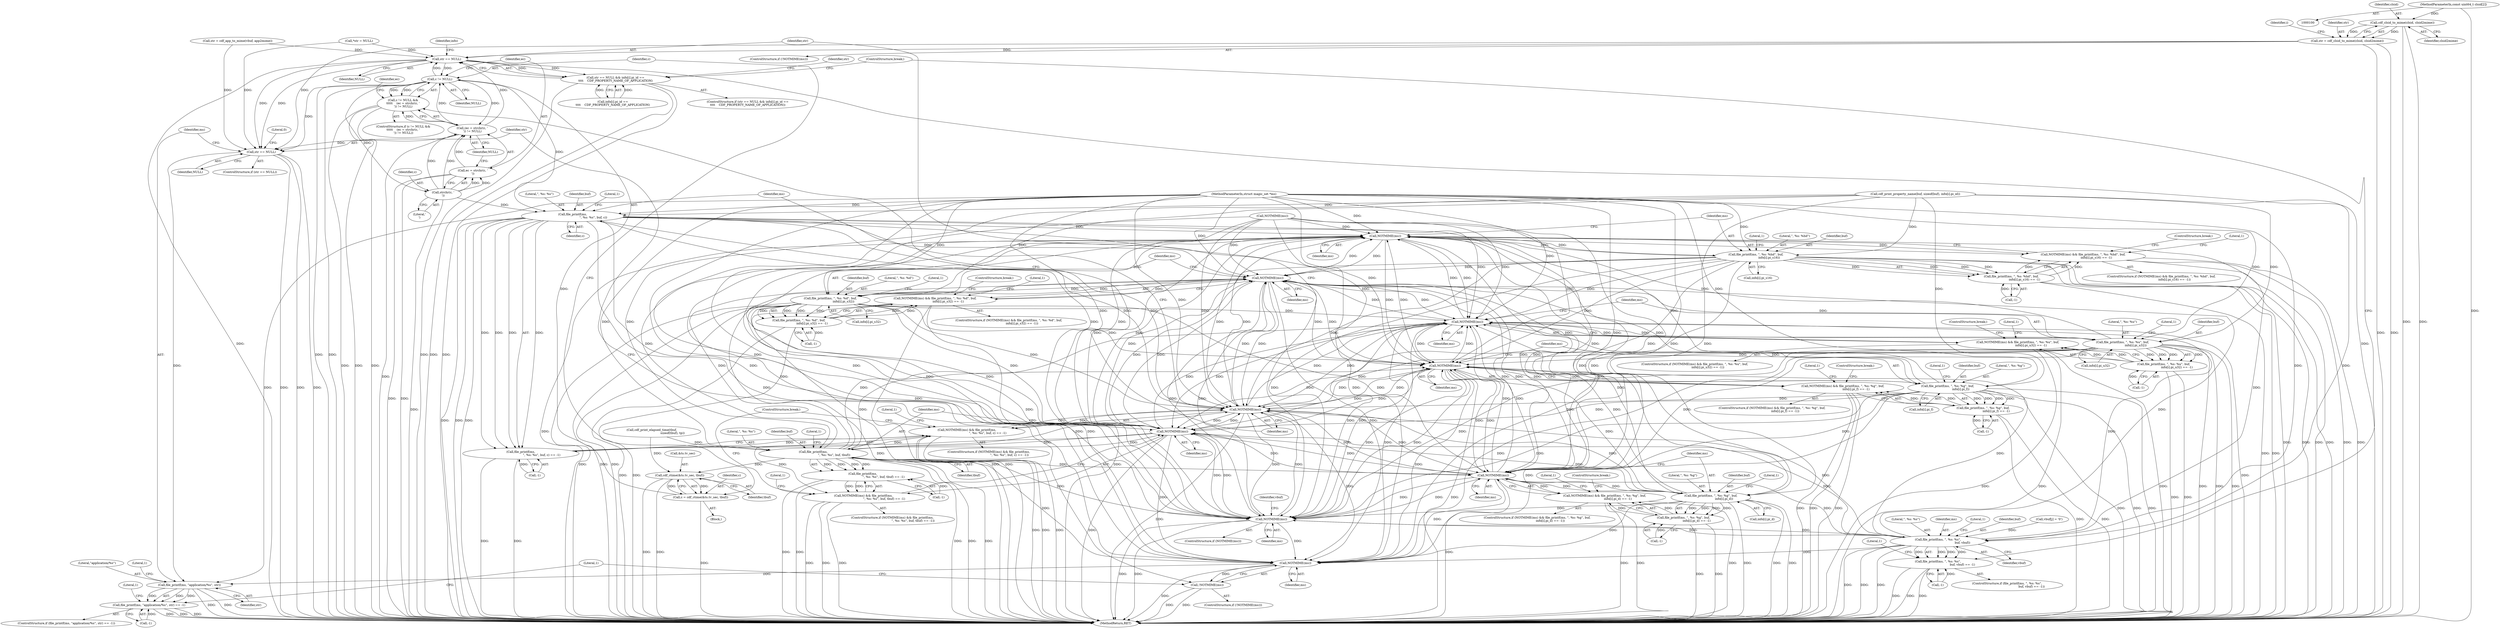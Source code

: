 digraph "0_file_6d209c1c489457397a5763bca4b28e43aac90391_0@array" {
"1000104" [label="(MethodParameterIn,const uint64_t clsid[2])"];
"1000122" [label="(Call,cdf_clsid_to_mime(clsid, clsid2mime))"];
"1000120" [label="(Call,str = cdf_clsid_to_mime(clsid, clsid2mime))"];
"1000371" [label="(Call,str == NULL)"];
"1000370" [label="(Call,str == NULL && info[i].pi_id ==\n\t\t\t\t    CDF_PROPERTY_NAME_OF_APPLICATION)"];
"1000441" [label="(Call,c != NULL)"];
"1000440" [label="(Call,c != NULL &&\n\t\t\t\t\t    (ec = strchr(c, '\n')) != NULL)"];
"1000447" [label="(Call,strchr(c, '\n'))"];
"1000444" [label="(Call,(ec = strchr(c, '\n')) != NULL)"];
"1000483" [label="(Call,str == NULL)"];
"1000490" [label="(Call,file_printf(ms, \"application/%s\", str))"];
"1000489" [label="(Call,file_printf(ms, \"application/%s\", str) == -1)"];
"1000445" [label="(Call,ec = strchr(c, '\n'))"];
"1000460" [label="(Call,file_printf(ms,\n                                            \", %s: %s\", buf, c))"];
"1000156" [label="(Call,NOTMIME(ms))"];
"1000155" [label="(Call,NOTMIME(ms) && file_printf(ms, \", %s: %hd\", buf,\n                            info[i].pi_s16) == -1)"];
"1000159" [label="(Call,file_printf(ms, \", %s: %hd\", buf,\n                            info[i].pi_s16))"];
"1000158" [label="(Call,file_printf(ms, \", %s: %hd\", buf,\n                            info[i].pi_s16) == -1)"];
"1000177" [label="(Call,NOTMIME(ms))"];
"1000176" [label="(Call,NOTMIME(ms) && file_printf(ms, \", %s: %d\", buf,\n                            info[i].pi_s32) == -1)"];
"1000180" [label="(Call,file_printf(ms, \", %s: %d\", buf,\n                            info[i].pi_s32))"];
"1000179" [label="(Call,file_printf(ms, \", %s: %d\", buf,\n                            info[i].pi_s32) == -1)"];
"1000198" [label="(Call,NOTMIME(ms))"];
"1000197" [label="(Call,NOTMIME(ms) && file_printf(ms, \", %s: %u\", buf,\n                            info[i].pi_u32) == -1)"];
"1000201" [label="(Call,file_printf(ms, \", %s: %u\", buf,\n                            info[i].pi_u32))"];
"1000200" [label="(Call,file_printf(ms, \", %s: %u\", buf,\n                            info[i].pi_u32) == -1)"];
"1000219" [label="(Call,NOTMIME(ms))"];
"1000218" [label="(Call,NOTMIME(ms) && file_printf(ms, \", %s: %g\", buf,\n                            info[i].pi_f) == -1)"];
"1000222" [label="(Call,file_printf(ms, \", %s: %g\", buf,\n                            info[i].pi_f))"];
"1000221" [label="(Call,file_printf(ms, \", %s: %g\", buf,\n                            info[i].pi_f) == -1)"];
"1000240" [label="(Call,NOTMIME(ms))"];
"1000239" [label="(Call,NOTMIME(ms) && file_printf(ms, \", %s: %g\", buf,\n                            info[i].pi_d) == -1)"];
"1000243" [label="(Call,file_printf(ms, \", %s: %g\", buf,\n                            info[i].pi_d))"];
"1000242" [label="(Call,file_printf(ms, \", %s: %g\", buf,\n                            info[i].pi_d) == -1)"];
"1000348" [label="(Call,NOTMIME(ms))"];
"1000358" [label="(Call,file_printf(ms, \", %s: %s\",\n                                                    buf, vbuf))"];
"1000357" [label="(Call,file_printf(ms, \", %s: %s\",\n                                                    buf, vbuf) == -1)"];
"1000410" [label="(Call,NOTMIME(ms))"];
"1000409" [label="(Call,NOTMIME(ms) && file_printf(ms,\n                                            \", %s: %s\", buf, tbuf) == -1)"];
"1000413" [label="(Call,file_printf(ms,\n                                            \", %s: %s\", buf, tbuf))"];
"1000412" [label="(Call,file_printf(ms,\n                                            \", %s: %s\", buf, tbuf) == -1)"];
"1000433" [label="(Call,cdf_ctime(&ts.tv_sec, tbuf))"];
"1000431" [label="(Call,c = cdf_ctime(&ts.tv_sec, tbuf))"];
"1000457" [label="(Call,NOTMIME(ms))"];
"1000456" [label="(Call,NOTMIME(ms) && file_printf(ms,\n                                            \", %s: %s\", buf, c) == -1)"];
"1000479" [label="(Call,NOTMIME(ms))"];
"1000478" [label="(Call,!NOTMIME(ms))"];
"1000459" [label="(Call,file_printf(ms,\n                                            \", %s: %s\", buf, c) == -1)"];
"1000369" [label="(ControlStructure,if (str == NULL && info[i].pi_id ==\n\t\t\t\t    CDF_PROPERTY_NAME_OF_APPLICATION))"];
"1000157" [label="(Identifier,ms)"];
"1000441" [label="(Call,c != NULL)"];
"1000501" [label="(MethodReturn,RET)"];
"1000448" [label="(Identifier,c)"];
"1000362" [label="(Identifier,vbuf)"];
"1000221" [label="(Call,file_printf(ms, \", %s: %g\", buf,\n                            info[i].pi_f) == -1)"];
"1000411" [label="(Identifier,ms)"];
"1000179" [label="(Call,file_printf(ms, \", %s: %d\", buf,\n                            info[i].pi_s32) == -1)"];
"1000239" [label="(Call,NOTMIME(ms) && file_printf(ms, \", %s: %g\", buf,\n                            info[i].pi_d) == -1)"];
"1000484" [label="(Identifier,str)"];
"1000413" [label="(Call,file_printf(ms,\n                                            \", %s: %s\", buf, tbuf))"];
"1000488" [label="(ControlStructure,if (file_printf(ms, \"application/%s\", str) == -1))"];
"1000494" [label="(Call,-1)"];
"1000193" [label="(Literal,1)"];
"1000116" [label="(ControlStructure,if (!NOTMIME(ms)))"];
"1000498" [label="(Literal,1)"];
"1000415" [label="(Literal,\", %s: %s\")"];
"1000235" [label="(Literal,1)"];
"1000124" [label="(Identifier,clsid2mime)"];
"1000247" [label="(Call,info[i].pi_d)"];
"1000469" [label="(Literal,1)"];
"1000489" [label="(Call,file_printf(ms, \"application/%s\", str) == -1)"];
"1000194" [label="(ControlStructure,break;)"];
"1000462" [label="(Literal,\", %s: %s\")"];
"1000118" [label="(Call,NOTMIME(ms))"];
"1000173" [label="(ControlStructure,break;)"];
"1000459" [label="(Call,file_printf(ms,\n                                            \", %s: %s\", buf, c) == -1)"];
"1000182" [label="(Literal,\", %s: %d\")"];
"1000190" [label="(Literal,1)"];
"1000218" [label="(Call,NOTMIME(ms) && file_printf(ms, \", %s: %g\", buf,\n                            info[i].pi_f) == -1)"];
"1000223" [label="(Identifier,ms)"];
"1000162" [label="(Identifier,buf)"];
"1000490" [label="(Call,file_printf(ms, \"application/%s\", str))"];
"1000492" [label="(Literal,\"application/%s\")"];
"1000445" [label="(Call,ec = strchr(c, '\n'))"];
"1000456" [label="(Call,NOTMIME(ms) && file_printf(ms,\n                                            \", %s: %s\", buf, c) == -1)"];
"1000383" [label="(Identifier,str)"];
"1000360" [label="(Literal,\", %s: %s\")"];
"1000495" [label="(Literal,1)"];
"1000465" [label="(Call,-1)"];
"1000487" [label="(Literal,0)"];
"1000169" [label="(Literal,1)"];
"1000232" [label="(Literal,1)"];
"1000160" [label="(Identifier,ms)"];
"1000217" [label="(ControlStructure,if (NOTMIME(ms) && file_printf(ms, \", %s: %g\", buf,\n                            info[i].pi_f) == -1))"];
"1000461" [label="(Identifier,ms)"];
"1000123" [label="(Identifier,clsid)"];
"1000104" [label="(MethodParameterIn,const uint64_t clsid[2])"];
"1000245" [label="(Literal,\", %s: %g\")"];
"1000204" [label="(Identifier,buf)"];
"1000449" [label="(Literal,'\n')"];
"1000161" [label="(Literal,\", %s: %hd\")"];
"1000215" [label="(ControlStructure,break;)"];
"1000418" [label="(Call,-1)"];
"1000127" [label="(Identifier,i)"];
"1000196" [label="(ControlStructure,if (NOTMIME(ms) && file_printf(ms, \", %s: %u\", buf,\n                            info[i].pi_u32) == -1))"];
"1000111" [label="(Call,*str = NULL)"];
"1000181" [label="(Identifier,ms)"];
"1000225" [label="(Identifier,buf)"];
"1000477" [label="(ControlStructure,if (!NOTMIME(ms)))"];
"1000403" [label="(Call,cdf_print_elapsed_time(tbuf,\n                                            sizeof(tbuf), tp))"];
"1000156" [label="(Call,NOTMIME(ms))"];
"1000359" [label="(Identifier,ms)"];
"1000203" [label="(Literal,\", %s: %u\")"];
"1000377" [label="(Identifier,info)"];
"1000444" [label="(Call,(ec = strchr(c, '\n')) != NULL)"];
"1000205" [label="(Call,info[i].pi_u32)"];
"1000256" [label="(Literal,1)"];
"1000158" [label="(Call,file_printf(ms, \", %s: %hd\", buf,\n                            info[i].pi_s16) == -1)"];
"1000460" [label="(Call,file_printf(ms,\n                                            \", %s: %s\", buf, c))"];
"1000236" [label="(ControlStructure,break;)"];
"1000364" [label="(Literal,1)"];
"1000242" [label="(Call,file_printf(ms, \", %s: %g\", buf,\n                            info[i].pi_d) == -1)"];
"1000373" [label="(Identifier,NULL)"];
"1000202" [label="(Identifier,ms)"];
"1000482" [label="(ControlStructure,if (str == NULL))"];
"1000349" [label="(Identifier,ms)"];
"1000155" [label="(Call,NOTMIME(ms) && file_printf(ms, \", %s: %hd\", buf,\n                            info[i].pi_s16) == -1)"];
"1000122" [label="(Call,cdf_clsid_to_mime(clsid, clsid2mime))"];
"1000210" [label="(Call,-1)"];
"1000438" [label="(Identifier,tbuf)"];
"1000154" [label="(ControlStructure,if (NOTMIME(ms) && file_printf(ms, \", %s: %hd\", buf,\n                            info[i].pi_s16) == -1))"];
"1000450" [label="(Identifier,NULL)"];
"1000493" [label="(Identifier,str)"];
"1000387" [label="(ControlStructure,break;)"];
"1000180" [label="(Call,file_printf(ms, \", %s: %d\", buf,\n                            info[i].pi_s32))"];
"1000201" [label="(Call,file_printf(ms, \", %s: %u\", buf,\n                            info[i].pi_u32))"];
"1000347" [label="(ControlStructure,if (NOTMIME(ms)))"];
"1000214" [label="(Literal,1)"];
"1000219" [label="(Call,NOTMIME(ms))"];
"1000422" [label="(Literal,1)"];
"1000470" [label="(ControlStructure,break;)"];
"1000408" [label="(ControlStructure,if (NOTMIME(ms) && file_printf(ms,\n                                            \", %s: %s\", buf, tbuf) == -1))"];
"1000374" [label="(Call,info[i].pi_id ==\n\t\t\t\t    CDF_PROPERTY_NAME_OF_APPLICATION)"];
"1000442" [label="(Identifier,c)"];
"1000252" [label="(Call,-1)"];
"1000240" [label="(Call,NOTMIME(ms))"];
"1000243" [label="(Call,file_printf(ms, \", %s: %g\", buf,\n                            info[i].pi_d))"];
"1000431" [label="(Call,c = cdf_ctime(&ts.tv_sec, tbuf))"];
"1000246" [label="(Identifier,buf)"];
"1000120" [label="(Call,str = cdf_clsid_to_mime(clsid, clsid2mime))"];
"1000414" [label="(Identifier,ms)"];
"1000189" [label="(Call,-1)"];
"1000198" [label="(Call,NOTMIME(ms))"];
"1000432" [label="(Identifier,c)"];
"1000163" [label="(Call,info[i].pi_s16)"];
"1000231" [label="(Call,-1)"];
"1000361" [label="(Identifier,buf)"];
"1000159" [label="(Call,file_printf(ms, \", %s: %hd\", buf,\n                            info[i].pi_s16))"];
"1000424" [label="(Block,)"];
"1000458" [label="(Identifier,ms)"];
"1000463" [label="(Identifier,buf)"];
"1000238" [label="(ControlStructure,if (NOTMIME(ms) && file_printf(ms, \", %s: %g\", buf,\n                            info[i].pi_d) == -1))"];
"1000372" [label="(Identifier,str)"];
"1000342" [label="(Call,vbuf[j] = '\0')"];
"1000440" [label="(Call,c != NULL &&\n\t\t\t\t\t    (ec = strchr(c, '\n')) != NULL)"];
"1000485" [label="(Identifier,NULL)"];
"1000121" [label="(Identifier,str)"];
"1000353" [label="(Identifier,vbuf)"];
"1000434" [label="(Call,&ts.tv_sec)"];
"1000370" [label="(Call,str == NULL && info[i].pi_id ==\n\t\t\t\t    CDF_PROPERTY_NAME_OF_APPLICATION)"];
"1000183" [label="(Identifier,buf)"];
"1000257" [label="(ControlStructure,break;)"];
"1000447" [label="(Call,strchr(c, '\n'))"];
"1000466" [label="(Literal,1)"];
"1000211" [label="(Literal,1)"];
"1000453" [label="(Identifier,ec)"];
"1000500" [label="(Literal,1)"];
"1000241" [label="(Identifier,ms)"];
"1000410" [label="(Call,NOTMIME(ms))"];
"1000491" [label="(Identifier,ms)"];
"1000479" [label="(Call,NOTMIME(ms))"];
"1000184" [label="(Call,info[i].pi_s32)"];
"1000455" [label="(ControlStructure,if (NOTMIME(ms) && file_printf(ms,\n                                            \", %s: %s\", buf, c) == -1))"];
"1000443" [label="(Identifier,NULL)"];
"1000172" [label="(Literal,1)"];
"1000224" [label="(Literal,\", %s: %g\")"];
"1000226" [label="(Call,info[i].pi_f)"];
"1000367" [label="(Literal,1)"];
"1000433" [label="(Call,cdf_ctime(&ts.tv_sec, tbuf))"];
"1000439" [label="(ControlStructure,if (c != NULL &&\n\t\t\t\t\t    (ec = strchr(c, '\n')) != NULL))"];
"1000178" [label="(Identifier,ms)"];
"1000478" [label="(Call,!NOTMIME(ms))"];
"1000446" [label="(Identifier,ec)"];
"1000358" [label="(Call,file_printf(ms, \", %s: %s\",\n                                                    buf, vbuf))"];
"1000101" [label="(MethodParameterIn,struct magic_set *ms)"];
"1000177" [label="(Call,NOTMIME(ms))"];
"1000199" [label="(Identifier,ms)"];
"1000357" [label="(Call,file_printf(ms, \", %s: %s\",\n                                                    buf, vbuf) == -1)"];
"1000464" [label="(Identifier,c)"];
"1000356" [label="(ControlStructure,if (file_printf(ms, \", %s: %s\",\n                                                    buf, vbuf) == -1))"];
"1000417" [label="(Identifier,tbuf)"];
"1000409" [label="(Call,NOTMIME(ms) && file_printf(ms,\n                                            \", %s: %s\", buf, tbuf) == -1)"];
"1000483" [label="(Call,str == NULL)"];
"1000200" [label="(Call,file_printf(ms, \", %s: %u\", buf,\n                            info[i].pi_u32) == -1)"];
"1000220" [label="(Identifier,ms)"];
"1000371" [label="(Call,str == NULL)"];
"1000416" [label="(Identifier,buf)"];
"1000382" [label="(Call,str = cdf_app_to_mime(vbuf, app2mime))"];
"1000175" [label="(ControlStructure,if (NOTMIME(ms) && file_printf(ms, \", %s: %d\", buf,\n                            info[i].pi_s32) == -1))"];
"1000176" [label="(Call,NOTMIME(ms) && file_printf(ms, \", %s: %d\", buf,\n                            info[i].pi_s32) == -1)"];
"1000244" [label="(Identifier,ms)"];
"1000419" [label="(Literal,1)"];
"1000253" [label="(Literal,1)"];
"1000412" [label="(Call,file_printf(ms,\n                                            \", %s: %s\", buf, tbuf) == -1)"];
"1000197" [label="(Call,NOTMIME(ms) && file_printf(ms, \", %s: %u\", buf,\n                            info[i].pi_u32) == -1)"];
"1000222" [label="(Call,file_printf(ms, \", %s: %g\", buf,\n                            info[i].pi_f))"];
"1000135" [label="(Call,cdf_print_property_name(buf, sizeof(buf), info[i].pi_id))"];
"1000363" [label="(Call,-1)"];
"1000480" [label="(Identifier,ms)"];
"1000168" [label="(Call,-1)"];
"1000457" [label="(Call,NOTMIME(ms))"];
"1000348" [label="(Call,NOTMIME(ms))"];
"1000104" -> "1000100"  [label="AST: "];
"1000104" -> "1000501"  [label="DDG: "];
"1000104" -> "1000122"  [label="DDG: "];
"1000122" -> "1000120"  [label="AST: "];
"1000122" -> "1000124"  [label="CFG: "];
"1000123" -> "1000122"  [label="AST: "];
"1000124" -> "1000122"  [label="AST: "];
"1000120" -> "1000122"  [label="CFG: "];
"1000122" -> "1000501"  [label="DDG: "];
"1000122" -> "1000501"  [label="DDG: "];
"1000122" -> "1000120"  [label="DDG: "];
"1000122" -> "1000120"  [label="DDG: "];
"1000120" -> "1000116"  [label="AST: "];
"1000121" -> "1000120"  [label="AST: "];
"1000127" -> "1000120"  [label="CFG: "];
"1000120" -> "1000501"  [label="DDG: "];
"1000120" -> "1000501"  [label="DDG: "];
"1000120" -> "1000371"  [label="DDG: "];
"1000120" -> "1000483"  [label="DDG: "];
"1000371" -> "1000370"  [label="AST: "];
"1000371" -> "1000373"  [label="CFG: "];
"1000372" -> "1000371"  [label="AST: "];
"1000373" -> "1000371"  [label="AST: "];
"1000377" -> "1000371"  [label="CFG: "];
"1000370" -> "1000371"  [label="CFG: "];
"1000371" -> "1000501"  [label="DDG: "];
"1000371" -> "1000501"  [label="DDG: "];
"1000371" -> "1000370"  [label="DDG: "];
"1000371" -> "1000370"  [label="DDG: "];
"1000382" -> "1000371"  [label="DDG: "];
"1000111" -> "1000371"  [label="DDG: "];
"1000441" -> "1000371"  [label="DDG: "];
"1000444" -> "1000371"  [label="DDG: "];
"1000371" -> "1000441"  [label="DDG: "];
"1000371" -> "1000483"  [label="DDG: "];
"1000371" -> "1000483"  [label="DDG: "];
"1000370" -> "1000369"  [label="AST: "];
"1000370" -> "1000374"  [label="CFG: "];
"1000374" -> "1000370"  [label="AST: "];
"1000383" -> "1000370"  [label="CFG: "];
"1000387" -> "1000370"  [label="CFG: "];
"1000370" -> "1000501"  [label="DDG: "];
"1000370" -> "1000501"  [label="DDG: "];
"1000370" -> "1000501"  [label="DDG: "];
"1000374" -> "1000370"  [label="DDG: "];
"1000374" -> "1000370"  [label="DDG: "];
"1000441" -> "1000440"  [label="AST: "];
"1000441" -> "1000443"  [label="CFG: "];
"1000442" -> "1000441"  [label="AST: "];
"1000443" -> "1000441"  [label="AST: "];
"1000446" -> "1000441"  [label="CFG: "];
"1000440" -> "1000441"  [label="CFG: "];
"1000441" -> "1000501"  [label="DDG: "];
"1000441" -> "1000501"  [label="DDG: "];
"1000441" -> "1000440"  [label="DDG: "];
"1000441" -> "1000440"  [label="DDG: "];
"1000431" -> "1000441"  [label="DDG: "];
"1000444" -> "1000441"  [label="DDG: "];
"1000441" -> "1000447"  [label="DDG: "];
"1000441" -> "1000444"  [label="DDG: "];
"1000441" -> "1000460"  [label="DDG: "];
"1000441" -> "1000483"  [label="DDG: "];
"1000440" -> "1000439"  [label="AST: "];
"1000440" -> "1000444"  [label="CFG: "];
"1000444" -> "1000440"  [label="AST: "];
"1000453" -> "1000440"  [label="CFG: "];
"1000458" -> "1000440"  [label="CFG: "];
"1000440" -> "1000501"  [label="DDG: "];
"1000440" -> "1000501"  [label="DDG: "];
"1000440" -> "1000501"  [label="DDG: "];
"1000444" -> "1000440"  [label="DDG: "];
"1000447" -> "1000445"  [label="AST: "];
"1000447" -> "1000449"  [label="CFG: "];
"1000448" -> "1000447"  [label="AST: "];
"1000449" -> "1000447"  [label="AST: "];
"1000445" -> "1000447"  [label="CFG: "];
"1000447" -> "1000501"  [label="DDG: "];
"1000447" -> "1000444"  [label="DDG: "];
"1000447" -> "1000444"  [label="DDG: "];
"1000447" -> "1000445"  [label="DDG: "];
"1000447" -> "1000445"  [label="DDG: "];
"1000447" -> "1000460"  [label="DDG: "];
"1000444" -> "1000450"  [label="CFG: "];
"1000445" -> "1000444"  [label="AST: "];
"1000450" -> "1000444"  [label="AST: "];
"1000444" -> "1000501"  [label="DDG: "];
"1000445" -> "1000444"  [label="DDG: "];
"1000444" -> "1000483"  [label="DDG: "];
"1000483" -> "1000482"  [label="AST: "];
"1000483" -> "1000485"  [label="CFG: "];
"1000484" -> "1000483"  [label="AST: "];
"1000485" -> "1000483"  [label="AST: "];
"1000487" -> "1000483"  [label="CFG: "];
"1000491" -> "1000483"  [label="CFG: "];
"1000483" -> "1000501"  [label="DDG: "];
"1000483" -> "1000501"  [label="DDG: "];
"1000483" -> "1000501"  [label="DDG: "];
"1000382" -> "1000483"  [label="DDG: "];
"1000111" -> "1000483"  [label="DDG: "];
"1000483" -> "1000490"  [label="DDG: "];
"1000490" -> "1000489"  [label="AST: "];
"1000490" -> "1000493"  [label="CFG: "];
"1000491" -> "1000490"  [label="AST: "];
"1000492" -> "1000490"  [label="AST: "];
"1000493" -> "1000490"  [label="AST: "];
"1000495" -> "1000490"  [label="CFG: "];
"1000490" -> "1000501"  [label="DDG: "];
"1000490" -> "1000501"  [label="DDG: "];
"1000490" -> "1000489"  [label="DDG: "];
"1000490" -> "1000489"  [label="DDG: "];
"1000490" -> "1000489"  [label="DDG: "];
"1000479" -> "1000490"  [label="DDG: "];
"1000101" -> "1000490"  [label="DDG: "];
"1000489" -> "1000488"  [label="AST: "];
"1000489" -> "1000494"  [label="CFG: "];
"1000494" -> "1000489"  [label="AST: "];
"1000498" -> "1000489"  [label="CFG: "];
"1000500" -> "1000489"  [label="CFG: "];
"1000489" -> "1000501"  [label="DDG: "];
"1000489" -> "1000501"  [label="DDG: "];
"1000489" -> "1000501"  [label="DDG: "];
"1000494" -> "1000489"  [label="DDG: "];
"1000446" -> "1000445"  [label="AST: "];
"1000450" -> "1000445"  [label="CFG: "];
"1000445" -> "1000501"  [label="DDG: "];
"1000445" -> "1000501"  [label="DDG: "];
"1000460" -> "1000459"  [label="AST: "];
"1000460" -> "1000464"  [label="CFG: "];
"1000461" -> "1000460"  [label="AST: "];
"1000462" -> "1000460"  [label="AST: "];
"1000463" -> "1000460"  [label="AST: "];
"1000464" -> "1000460"  [label="AST: "];
"1000466" -> "1000460"  [label="CFG: "];
"1000460" -> "1000501"  [label="DDG: "];
"1000460" -> "1000501"  [label="DDG: "];
"1000460" -> "1000501"  [label="DDG: "];
"1000460" -> "1000156"  [label="DDG: "];
"1000460" -> "1000177"  [label="DDG: "];
"1000460" -> "1000198"  [label="DDG: "];
"1000460" -> "1000219"  [label="DDG: "];
"1000460" -> "1000240"  [label="DDG: "];
"1000460" -> "1000348"  [label="DDG: "];
"1000460" -> "1000410"  [label="DDG: "];
"1000460" -> "1000457"  [label="DDG: "];
"1000460" -> "1000459"  [label="DDG: "];
"1000460" -> "1000459"  [label="DDG: "];
"1000460" -> "1000459"  [label="DDG: "];
"1000460" -> "1000459"  [label="DDG: "];
"1000457" -> "1000460"  [label="DDG: "];
"1000101" -> "1000460"  [label="DDG: "];
"1000135" -> "1000460"  [label="DDG: "];
"1000460" -> "1000479"  [label="DDG: "];
"1000156" -> "1000155"  [label="AST: "];
"1000156" -> "1000157"  [label="CFG: "];
"1000157" -> "1000156"  [label="AST: "];
"1000160" -> "1000156"  [label="CFG: "];
"1000155" -> "1000156"  [label="CFG: "];
"1000156" -> "1000501"  [label="DDG: "];
"1000156" -> "1000155"  [label="DDG: "];
"1000177" -> "1000156"  [label="DDG: "];
"1000348" -> "1000156"  [label="DDG: "];
"1000222" -> "1000156"  [label="DDG: "];
"1000410" -> "1000156"  [label="DDG: "];
"1000159" -> "1000156"  [label="DDG: "];
"1000413" -> "1000156"  [label="DDG: "];
"1000180" -> "1000156"  [label="DDG: "];
"1000198" -> "1000156"  [label="DDG: "];
"1000243" -> "1000156"  [label="DDG: "];
"1000118" -> "1000156"  [label="DDG: "];
"1000240" -> "1000156"  [label="DDG: "];
"1000457" -> "1000156"  [label="DDG: "];
"1000219" -> "1000156"  [label="DDG: "];
"1000201" -> "1000156"  [label="DDG: "];
"1000358" -> "1000156"  [label="DDG: "];
"1000101" -> "1000156"  [label="DDG: "];
"1000156" -> "1000159"  [label="DDG: "];
"1000156" -> "1000177"  [label="DDG: "];
"1000156" -> "1000198"  [label="DDG: "];
"1000156" -> "1000219"  [label="DDG: "];
"1000156" -> "1000240"  [label="DDG: "];
"1000156" -> "1000348"  [label="DDG: "];
"1000156" -> "1000410"  [label="DDG: "];
"1000156" -> "1000457"  [label="DDG: "];
"1000156" -> "1000479"  [label="DDG: "];
"1000155" -> "1000154"  [label="AST: "];
"1000155" -> "1000158"  [label="CFG: "];
"1000158" -> "1000155"  [label="AST: "];
"1000172" -> "1000155"  [label="CFG: "];
"1000173" -> "1000155"  [label="CFG: "];
"1000155" -> "1000501"  [label="DDG: "];
"1000155" -> "1000501"  [label="DDG: "];
"1000155" -> "1000501"  [label="DDG: "];
"1000158" -> "1000155"  [label="DDG: "];
"1000158" -> "1000155"  [label="DDG: "];
"1000159" -> "1000158"  [label="AST: "];
"1000159" -> "1000163"  [label="CFG: "];
"1000160" -> "1000159"  [label="AST: "];
"1000161" -> "1000159"  [label="AST: "];
"1000162" -> "1000159"  [label="AST: "];
"1000163" -> "1000159"  [label="AST: "];
"1000169" -> "1000159"  [label="CFG: "];
"1000159" -> "1000501"  [label="DDG: "];
"1000159" -> "1000501"  [label="DDG: "];
"1000159" -> "1000501"  [label="DDG: "];
"1000159" -> "1000158"  [label="DDG: "];
"1000159" -> "1000158"  [label="DDG: "];
"1000159" -> "1000158"  [label="DDG: "];
"1000159" -> "1000158"  [label="DDG: "];
"1000101" -> "1000159"  [label="DDG: "];
"1000135" -> "1000159"  [label="DDG: "];
"1000159" -> "1000177"  [label="DDG: "];
"1000159" -> "1000198"  [label="DDG: "];
"1000159" -> "1000219"  [label="DDG: "];
"1000159" -> "1000240"  [label="DDG: "];
"1000159" -> "1000348"  [label="DDG: "];
"1000159" -> "1000410"  [label="DDG: "];
"1000159" -> "1000457"  [label="DDG: "];
"1000159" -> "1000479"  [label="DDG: "];
"1000158" -> "1000168"  [label="CFG: "];
"1000168" -> "1000158"  [label="AST: "];
"1000158" -> "1000501"  [label="DDG: "];
"1000158" -> "1000501"  [label="DDG: "];
"1000168" -> "1000158"  [label="DDG: "];
"1000177" -> "1000176"  [label="AST: "];
"1000177" -> "1000178"  [label="CFG: "];
"1000178" -> "1000177"  [label="AST: "];
"1000181" -> "1000177"  [label="CFG: "];
"1000176" -> "1000177"  [label="CFG: "];
"1000177" -> "1000501"  [label="DDG: "];
"1000177" -> "1000176"  [label="DDG: "];
"1000348" -> "1000177"  [label="DDG: "];
"1000222" -> "1000177"  [label="DDG: "];
"1000410" -> "1000177"  [label="DDG: "];
"1000413" -> "1000177"  [label="DDG: "];
"1000180" -> "1000177"  [label="DDG: "];
"1000198" -> "1000177"  [label="DDG: "];
"1000243" -> "1000177"  [label="DDG: "];
"1000118" -> "1000177"  [label="DDG: "];
"1000240" -> "1000177"  [label="DDG: "];
"1000457" -> "1000177"  [label="DDG: "];
"1000219" -> "1000177"  [label="DDG: "];
"1000201" -> "1000177"  [label="DDG: "];
"1000358" -> "1000177"  [label="DDG: "];
"1000101" -> "1000177"  [label="DDG: "];
"1000177" -> "1000180"  [label="DDG: "];
"1000177" -> "1000198"  [label="DDG: "];
"1000177" -> "1000219"  [label="DDG: "];
"1000177" -> "1000240"  [label="DDG: "];
"1000177" -> "1000348"  [label="DDG: "];
"1000177" -> "1000410"  [label="DDG: "];
"1000177" -> "1000457"  [label="DDG: "];
"1000177" -> "1000479"  [label="DDG: "];
"1000176" -> "1000175"  [label="AST: "];
"1000176" -> "1000179"  [label="CFG: "];
"1000179" -> "1000176"  [label="AST: "];
"1000193" -> "1000176"  [label="CFG: "];
"1000194" -> "1000176"  [label="CFG: "];
"1000176" -> "1000501"  [label="DDG: "];
"1000176" -> "1000501"  [label="DDG: "];
"1000176" -> "1000501"  [label="DDG: "];
"1000179" -> "1000176"  [label="DDG: "];
"1000179" -> "1000176"  [label="DDG: "];
"1000180" -> "1000179"  [label="AST: "];
"1000180" -> "1000184"  [label="CFG: "];
"1000181" -> "1000180"  [label="AST: "];
"1000182" -> "1000180"  [label="AST: "];
"1000183" -> "1000180"  [label="AST: "];
"1000184" -> "1000180"  [label="AST: "];
"1000190" -> "1000180"  [label="CFG: "];
"1000180" -> "1000501"  [label="DDG: "];
"1000180" -> "1000501"  [label="DDG: "];
"1000180" -> "1000501"  [label="DDG: "];
"1000180" -> "1000179"  [label="DDG: "];
"1000180" -> "1000179"  [label="DDG: "];
"1000180" -> "1000179"  [label="DDG: "];
"1000180" -> "1000179"  [label="DDG: "];
"1000101" -> "1000180"  [label="DDG: "];
"1000135" -> "1000180"  [label="DDG: "];
"1000180" -> "1000198"  [label="DDG: "];
"1000180" -> "1000219"  [label="DDG: "];
"1000180" -> "1000240"  [label="DDG: "];
"1000180" -> "1000348"  [label="DDG: "];
"1000180" -> "1000410"  [label="DDG: "];
"1000180" -> "1000457"  [label="DDG: "];
"1000180" -> "1000479"  [label="DDG: "];
"1000179" -> "1000189"  [label="CFG: "];
"1000189" -> "1000179"  [label="AST: "];
"1000179" -> "1000501"  [label="DDG: "];
"1000179" -> "1000501"  [label="DDG: "];
"1000189" -> "1000179"  [label="DDG: "];
"1000198" -> "1000197"  [label="AST: "];
"1000198" -> "1000199"  [label="CFG: "];
"1000199" -> "1000198"  [label="AST: "];
"1000202" -> "1000198"  [label="CFG: "];
"1000197" -> "1000198"  [label="CFG: "];
"1000198" -> "1000501"  [label="DDG: "];
"1000198" -> "1000197"  [label="DDG: "];
"1000348" -> "1000198"  [label="DDG: "];
"1000222" -> "1000198"  [label="DDG: "];
"1000410" -> "1000198"  [label="DDG: "];
"1000413" -> "1000198"  [label="DDG: "];
"1000243" -> "1000198"  [label="DDG: "];
"1000118" -> "1000198"  [label="DDG: "];
"1000240" -> "1000198"  [label="DDG: "];
"1000457" -> "1000198"  [label="DDG: "];
"1000219" -> "1000198"  [label="DDG: "];
"1000201" -> "1000198"  [label="DDG: "];
"1000358" -> "1000198"  [label="DDG: "];
"1000101" -> "1000198"  [label="DDG: "];
"1000198" -> "1000201"  [label="DDG: "];
"1000198" -> "1000219"  [label="DDG: "];
"1000198" -> "1000240"  [label="DDG: "];
"1000198" -> "1000348"  [label="DDG: "];
"1000198" -> "1000410"  [label="DDG: "];
"1000198" -> "1000457"  [label="DDG: "];
"1000198" -> "1000479"  [label="DDG: "];
"1000197" -> "1000196"  [label="AST: "];
"1000197" -> "1000200"  [label="CFG: "];
"1000200" -> "1000197"  [label="AST: "];
"1000214" -> "1000197"  [label="CFG: "];
"1000215" -> "1000197"  [label="CFG: "];
"1000197" -> "1000501"  [label="DDG: "];
"1000197" -> "1000501"  [label="DDG: "];
"1000197" -> "1000501"  [label="DDG: "];
"1000200" -> "1000197"  [label="DDG: "];
"1000200" -> "1000197"  [label="DDG: "];
"1000201" -> "1000200"  [label="AST: "];
"1000201" -> "1000205"  [label="CFG: "];
"1000202" -> "1000201"  [label="AST: "];
"1000203" -> "1000201"  [label="AST: "];
"1000204" -> "1000201"  [label="AST: "];
"1000205" -> "1000201"  [label="AST: "];
"1000211" -> "1000201"  [label="CFG: "];
"1000201" -> "1000501"  [label="DDG: "];
"1000201" -> "1000501"  [label="DDG: "];
"1000201" -> "1000501"  [label="DDG: "];
"1000201" -> "1000200"  [label="DDG: "];
"1000201" -> "1000200"  [label="DDG: "];
"1000201" -> "1000200"  [label="DDG: "];
"1000201" -> "1000200"  [label="DDG: "];
"1000101" -> "1000201"  [label="DDG: "];
"1000135" -> "1000201"  [label="DDG: "];
"1000201" -> "1000219"  [label="DDG: "];
"1000201" -> "1000240"  [label="DDG: "];
"1000201" -> "1000348"  [label="DDG: "];
"1000201" -> "1000410"  [label="DDG: "];
"1000201" -> "1000457"  [label="DDG: "];
"1000201" -> "1000479"  [label="DDG: "];
"1000200" -> "1000210"  [label="CFG: "];
"1000210" -> "1000200"  [label="AST: "];
"1000200" -> "1000501"  [label="DDG: "];
"1000200" -> "1000501"  [label="DDG: "];
"1000210" -> "1000200"  [label="DDG: "];
"1000219" -> "1000218"  [label="AST: "];
"1000219" -> "1000220"  [label="CFG: "];
"1000220" -> "1000219"  [label="AST: "];
"1000223" -> "1000219"  [label="CFG: "];
"1000218" -> "1000219"  [label="CFG: "];
"1000219" -> "1000501"  [label="DDG: "];
"1000219" -> "1000218"  [label="DDG: "];
"1000348" -> "1000219"  [label="DDG: "];
"1000222" -> "1000219"  [label="DDG: "];
"1000410" -> "1000219"  [label="DDG: "];
"1000413" -> "1000219"  [label="DDG: "];
"1000243" -> "1000219"  [label="DDG: "];
"1000118" -> "1000219"  [label="DDG: "];
"1000240" -> "1000219"  [label="DDG: "];
"1000457" -> "1000219"  [label="DDG: "];
"1000358" -> "1000219"  [label="DDG: "];
"1000101" -> "1000219"  [label="DDG: "];
"1000219" -> "1000222"  [label="DDG: "];
"1000219" -> "1000240"  [label="DDG: "];
"1000219" -> "1000348"  [label="DDG: "];
"1000219" -> "1000410"  [label="DDG: "];
"1000219" -> "1000457"  [label="DDG: "];
"1000219" -> "1000479"  [label="DDG: "];
"1000218" -> "1000217"  [label="AST: "];
"1000218" -> "1000221"  [label="CFG: "];
"1000221" -> "1000218"  [label="AST: "];
"1000235" -> "1000218"  [label="CFG: "];
"1000236" -> "1000218"  [label="CFG: "];
"1000218" -> "1000501"  [label="DDG: "];
"1000218" -> "1000501"  [label="DDG: "];
"1000218" -> "1000501"  [label="DDG: "];
"1000221" -> "1000218"  [label="DDG: "];
"1000221" -> "1000218"  [label="DDG: "];
"1000222" -> "1000221"  [label="AST: "];
"1000222" -> "1000226"  [label="CFG: "];
"1000223" -> "1000222"  [label="AST: "];
"1000224" -> "1000222"  [label="AST: "];
"1000225" -> "1000222"  [label="AST: "];
"1000226" -> "1000222"  [label="AST: "];
"1000232" -> "1000222"  [label="CFG: "];
"1000222" -> "1000501"  [label="DDG: "];
"1000222" -> "1000501"  [label="DDG: "];
"1000222" -> "1000501"  [label="DDG: "];
"1000222" -> "1000221"  [label="DDG: "];
"1000222" -> "1000221"  [label="DDG: "];
"1000222" -> "1000221"  [label="DDG: "];
"1000222" -> "1000221"  [label="DDG: "];
"1000101" -> "1000222"  [label="DDG: "];
"1000135" -> "1000222"  [label="DDG: "];
"1000222" -> "1000240"  [label="DDG: "];
"1000222" -> "1000348"  [label="DDG: "];
"1000222" -> "1000410"  [label="DDG: "];
"1000222" -> "1000457"  [label="DDG: "];
"1000222" -> "1000479"  [label="DDG: "];
"1000221" -> "1000231"  [label="CFG: "];
"1000231" -> "1000221"  [label="AST: "];
"1000221" -> "1000501"  [label="DDG: "];
"1000221" -> "1000501"  [label="DDG: "];
"1000231" -> "1000221"  [label="DDG: "];
"1000240" -> "1000239"  [label="AST: "];
"1000240" -> "1000241"  [label="CFG: "];
"1000241" -> "1000240"  [label="AST: "];
"1000244" -> "1000240"  [label="CFG: "];
"1000239" -> "1000240"  [label="CFG: "];
"1000240" -> "1000501"  [label="DDG: "];
"1000240" -> "1000239"  [label="DDG: "];
"1000348" -> "1000240"  [label="DDG: "];
"1000410" -> "1000240"  [label="DDG: "];
"1000413" -> "1000240"  [label="DDG: "];
"1000243" -> "1000240"  [label="DDG: "];
"1000118" -> "1000240"  [label="DDG: "];
"1000457" -> "1000240"  [label="DDG: "];
"1000358" -> "1000240"  [label="DDG: "];
"1000101" -> "1000240"  [label="DDG: "];
"1000240" -> "1000243"  [label="DDG: "];
"1000240" -> "1000348"  [label="DDG: "];
"1000240" -> "1000410"  [label="DDG: "];
"1000240" -> "1000457"  [label="DDG: "];
"1000240" -> "1000479"  [label="DDG: "];
"1000239" -> "1000238"  [label="AST: "];
"1000239" -> "1000242"  [label="CFG: "];
"1000242" -> "1000239"  [label="AST: "];
"1000256" -> "1000239"  [label="CFG: "];
"1000257" -> "1000239"  [label="CFG: "];
"1000239" -> "1000501"  [label="DDG: "];
"1000239" -> "1000501"  [label="DDG: "];
"1000239" -> "1000501"  [label="DDG: "];
"1000242" -> "1000239"  [label="DDG: "];
"1000242" -> "1000239"  [label="DDG: "];
"1000243" -> "1000242"  [label="AST: "];
"1000243" -> "1000247"  [label="CFG: "];
"1000244" -> "1000243"  [label="AST: "];
"1000245" -> "1000243"  [label="AST: "];
"1000246" -> "1000243"  [label="AST: "];
"1000247" -> "1000243"  [label="AST: "];
"1000253" -> "1000243"  [label="CFG: "];
"1000243" -> "1000501"  [label="DDG: "];
"1000243" -> "1000501"  [label="DDG: "];
"1000243" -> "1000501"  [label="DDG: "];
"1000243" -> "1000242"  [label="DDG: "];
"1000243" -> "1000242"  [label="DDG: "];
"1000243" -> "1000242"  [label="DDG: "];
"1000243" -> "1000242"  [label="DDG: "];
"1000101" -> "1000243"  [label="DDG: "];
"1000135" -> "1000243"  [label="DDG: "];
"1000243" -> "1000348"  [label="DDG: "];
"1000243" -> "1000410"  [label="DDG: "];
"1000243" -> "1000457"  [label="DDG: "];
"1000243" -> "1000479"  [label="DDG: "];
"1000242" -> "1000252"  [label="CFG: "];
"1000252" -> "1000242"  [label="AST: "];
"1000242" -> "1000501"  [label="DDG: "];
"1000242" -> "1000501"  [label="DDG: "];
"1000252" -> "1000242"  [label="DDG: "];
"1000348" -> "1000347"  [label="AST: "];
"1000348" -> "1000349"  [label="CFG: "];
"1000349" -> "1000348"  [label="AST: "];
"1000353" -> "1000348"  [label="CFG: "];
"1000372" -> "1000348"  [label="CFG: "];
"1000348" -> "1000501"  [label="DDG: "];
"1000348" -> "1000501"  [label="DDG: "];
"1000410" -> "1000348"  [label="DDG: "];
"1000413" -> "1000348"  [label="DDG: "];
"1000118" -> "1000348"  [label="DDG: "];
"1000457" -> "1000348"  [label="DDG: "];
"1000358" -> "1000348"  [label="DDG: "];
"1000101" -> "1000348"  [label="DDG: "];
"1000348" -> "1000358"  [label="DDG: "];
"1000348" -> "1000410"  [label="DDG: "];
"1000348" -> "1000457"  [label="DDG: "];
"1000348" -> "1000479"  [label="DDG: "];
"1000358" -> "1000357"  [label="AST: "];
"1000358" -> "1000362"  [label="CFG: "];
"1000359" -> "1000358"  [label="AST: "];
"1000360" -> "1000358"  [label="AST: "];
"1000361" -> "1000358"  [label="AST: "];
"1000362" -> "1000358"  [label="AST: "];
"1000364" -> "1000358"  [label="CFG: "];
"1000358" -> "1000501"  [label="DDG: "];
"1000358" -> "1000501"  [label="DDG: "];
"1000358" -> "1000501"  [label="DDG: "];
"1000358" -> "1000357"  [label="DDG: "];
"1000358" -> "1000357"  [label="DDG: "];
"1000358" -> "1000357"  [label="DDG: "];
"1000358" -> "1000357"  [label="DDG: "];
"1000101" -> "1000358"  [label="DDG: "];
"1000135" -> "1000358"  [label="DDG: "];
"1000342" -> "1000358"  [label="DDG: "];
"1000358" -> "1000410"  [label="DDG: "];
"1000358" -> "1000457"  [label="DDG: "];
"1000358" -> "1000479"  [label="DDG: "];
"1000357" -> "1000356"  [label="AST: "];
"1000357" -> "1000363"  [label="CFG: "];
"1000363" -> "1000357"  [label="AST: "];
"1000367" -> "1000357"  [label="CFG: "];
"1000387" -> "1000357"  [label="CFG: "];
"1000357" -> "1000501"  [label="DDG: "];
"1000357" -> "1000501"  [label="DDG: "];
"1000357" -> "1000501"  [label="DDG: "];
"1000363" -> "1000357"  [label="DDG: "];
"1000410" -> "1000409"  [label="AST: "];
"1000410" -> "1000411"  [label="CFG: "];
"1000411" -> "1000410"  [label="AST: "];
"1000414" -> "1000410"  [label="CFG: "];
"1000409" -> "1000410"  [label="CFG: "];
"1000410" -> "1000501"  [label="DDG: "];
"1000410" -> "1000409"  [label="DDG: "];
"1000413" -> "1000410"  [label="DDG: "];
"1000118" -> "1000410"  [label="DDG: "];
"1000457" -> "1000410"  [label="DDG: "];
"1000101" -> "1000410"  [label="DDG: "];
"1000410" -> "1000413"  [label="DDG: "];
"1000410" -> "1000457"  [label="DDG: "];
"1000410" -> "1000479"  [label="DDG: "];
"1000409" -> "1000408"  [label="AST: "];
"1000409" -> "1000412"  [label="CFG: "];
"1000412" -> "1000409"  [label="AST: "];
"1000422" -> "1000409"  [label="CFG: "];
"1000470" -> "1000409"  [label="CFG: "];
"1000409" -> "1000501"  [label="DDG: "];
"1000409" -> "1000501"  [label="DDG: "];
"1000409" -> "1000501"  [label="DDG: "];
"1000412" -> "1000409"  [label="DDG: "];
"1000412" -> "1000409"  [label="DDG: "];
"1000413" -> "1000412"  [label="AST: "];
"1000413" -> "1000417"  [label="CFG: "];
"1000414" -> "1000413"  [label="AST: "];
"1000415" -> "1000413"  [label="AST: "];
"1000416" -> "1000413"  [label="AST: "];
"1000417" -> "1000413"  [label="AST: "];
"1000419" -> "1000413"  [label="CFG: "];
"1000413" -> "1000501"  [label="DDG: "];
"1000413" -> "1000501"  [label="DDG: "];
"1000413" -> "1000501"  [label="DDG: "];
"1000413" -> "1000412"  [label="DDG: "];
"1000413" -> "1000412"  [label="DDG: "];
"1000413" -> "1000412"  [label="DDG: "];
"1000413" -> "1000412"  [label="DDG: "];
"1000101" -> "1000413"  [label="DDG: "];
"1000135" -> "1000413"  [label="DDG: "];
"1000403" -> "1000413"  [label="DDG: "];
"1000413" -> "1000433"  [label="DDG: "];
"1000413" -> "1000457"  [label="DDG: "];
"1000413" -> "1000479"  [label="DDG: "];
"1000412" -> "1000418"  [label="CFG: "];
"1000418" -> "1000412"  [label="AST: "];
"1000412" -> "1000501"  [label="DDG: "];
"1000412" -> "1000501"  [label="DDG: "];
"1000418" -> "1000412"  [label="DDG: "];
"1000433" -> "1000431"  [label="AST: "];
"1000433" -> "1000438"  [label="CFG: "];
"1000434" -> "1000433"  [label="AST: "];
"1000438" -> "1000433"  [label="AST: "];
"1000431" -> "1000433"  [label="CFG: "];
"1000433" -> "1000501"  [label="DDG: "];
"1000433" -> "1000501"  [label="DDG: "];
"1000433" -> "1000431"  [label="DDG: "];
"1000433" -> "1000431"  [label="DDG: "];
"1000403" -> "1000433"  [label="DDG: "];
"1000431" -> "1000424"  [label="AST: "];
"1000432" -> "1000431"  [label="AST: "];
"1000442" -> "1000431"  [label="CFG: "];
"1000431" -> "1000501"  [label="DDG: "];
"1000457" -> "1000456"  [label="AST: "];
"1000457" -> "1000458"  [label="CFG: "];
"1000458" -> "1000457"  [label="AST: "];
"1000461" -> "1000457"  [label="CFG: "];
"1000456" -> "1000457"  [label="CFG: "];
"1000457" -> "1000501"  [label="DDG: "];
"1000457" -> "1000456"  [label="DDG: "];
"1000118" -> "1000457"  [label="DDG: "];
"1000101" -> "1000457"  [label="DDG: "];
"1000457" -> "1000479"  [label="DDG: "];
"1000456" -> "1000455"  [label="AST: "];
"1000456" -> "1000459"  [label="CFG: "];
"1000459" -> "1000456"  [label="AST: "];
"1000469" -> "1000456"  [label="CFG: "];
"1000470" -> "1000456"  [label="CFG: "];
"1000456" -> "1000501"  [label="DDG: "];
"1000456" -> "1000501"  [label="DDG: "];
"1000456" -> "1000501"  [label="DDG: "];
"1000459" -> "1000456"  [label="DDG: "];
"1000459" -> "1000456"  [label="DDG: "];
"1000479" -> "1000478"  [label="AST: "];
"1000479" -> "1000480"  [label="CFG: "];
"1000480" -> "1000479"  [label="AST: "];
"1000478" -> "1000479"  [label="CFG: "];
"1000479" -> "1000501"  [label="DDG: "];
"1000479" -> "1000478"  [label="DDG: "];
"1000118" -> "1000479"  [label="DDG: "];
"1000101" -> "1000479"  [label="DDG: "];
"1000478" -> "1000477"  [label="AST: "];
"1000484" -> "1000478"  [label="CFG: "];
"1000500" -> "1000478"  [label="CFG: "];
"1000478" -> "1000501"  [label="DDG: "];
"1000478" -> "1000501"  [label="DDG: "];
"1000459" -> "1000465"  [label="CFG: "];
"1000465" -> "1000459"  [label="AST: "];
"1000459" -> "1000501"  [label="DDG: "];
"1000459" -> "1000501"  [label="DDG: "];
"1000465" -> "1000459"  [label="DDG: "];
}
